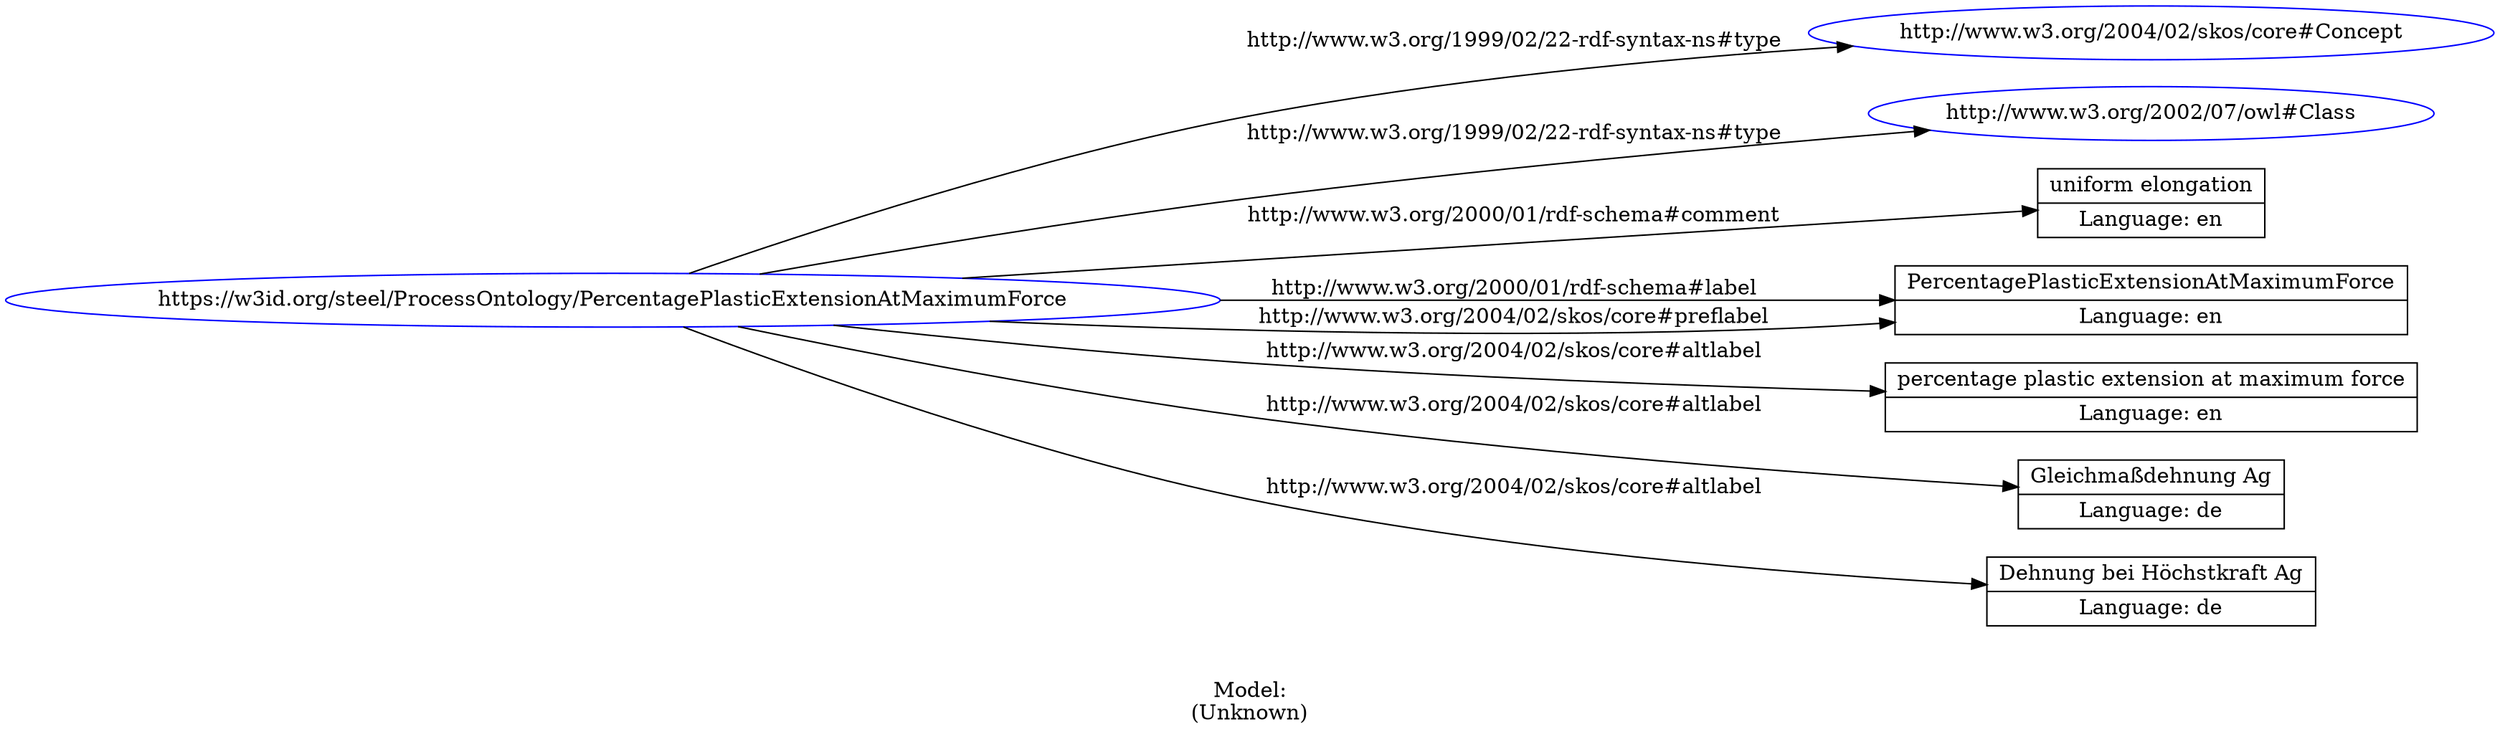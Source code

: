 digraph {
	rankdir = LR;
	charset="utf-8";

	"Rhttps://w3id.org/steel/ProcessOntology/PercentagePlasticExtensionAtMaximumForce" -> "Rhttp://www.w3.org/2004/02/skos/core#Concept" [ label="http://www.w3.org/1999/02/22-rdf-syntax-ns#type" ];
	"Rhttps://w3id.org/steel/ProcessOntology/PercentagePlasticExtensionAtMaximumForce" -> "Rhttp://www.w3.org/2002/07/owl#Class" [ label="http://www.w3.org/1999/02/22-rdf-syntax-ns#type" ];
	"Rhttps://w3id.org/steel/ProcessOntology/PercentagePlasticExtensionAtMaximumForce" -> "Luniform elongation|Language: en" [ label="http://www.w3.org/2000/01/rdf-schema#comment" ];
	"Rhttps://w3id.org/steel/ProcessOntology/PercentagePlasticExtensionAtMaximumForce" -> "LPercentagePlasticExtensionAtMaximumForce|Language: en" [ label="http://www.w3.org/2000/01/rdf-schema#label" ];
	"Rhttps://w3id.org/steel/ProcessOntology/PercentagePlasticExtensionAtMaximumForce" -> "Lpercentage plastic extension at maximum force|Language: en" [ label="http://www.w3.org/2004/02/skos/core#altlabel" ];
	"Rhttps://w3id.org/steel/ProcessOntology/PercentagePlasticExtensionAtMaximumForce" -> "LGleichmaßdehnung Ag|Language: de" [ label="http://www.w3.org/2004/02/skos/core#altlabel" ];
	"Rhttps://w3id.org/steel/ProcessOntology/PercentagePlasticExtensionAtMaximumForce" -> "LDehnung bei Höchstkraft Ag|Language: de" [ label="http://www.w3.org/2004/02/skos/core#altlabel" ];
	"Rhttps://w3id.org/steel/ProcessOntology/PercentagePlasticExtensionAtMaximumForce" -> "LPercentagePlasticExtensionAtMaximumForce|Language: en" [ label="http://www.w3.org/2004/02/skos/core#preflabel" ];

	// Resources
	"Rhttps://w3id.org/steel/ProcessOntology/PercentagePlasticExtensionAtMaximumForce" [ label="https://w3id.org/steel/ProcessOntology/PercentagePlasticExtensionAtMaximumForce", shape = ellipse, color = blue ];
	"Rhttp://www.w3.org/2004/02/skos/core#Concept" [ label="http://www.w3.org/2004/02/skos/core#Concept", shape = ellipse, color = blue ];
	"Rhttp://www.w3.org/2002/07/owl#Class" [ label="http://www.w3.org/2002/07/owl#Class", shape = ellipse, color = blue ];

	// Anonymous nodes

	// Literals
	"Luniform elongation|Language: en" [ label="uniform elongation|Language: en", shape = record ];
	"LPercentagePlasticExtensionAtMaximumForce|Language: en" [ label="PercentagePlasticExtensionAtMaximumForce|Language: en", shape = record ];
	"Lpercentage plastic extension at maximum force|Language: en" [ label="percentage plastic extension at maximum force|Language: en", shape = record ];
	"LGleichmaßdehnung Ag|Language: de" [ label="Gleichmaßdehnung Ag|Language: de", shape = record ];
	"LDehnung bei Höchstkraft Ag|Language: de" [ label="Dehnung bei Höchstkraft Ag|Language: de", shape = record ];

	label="\n\nModel:\n(Unknown)";
}
